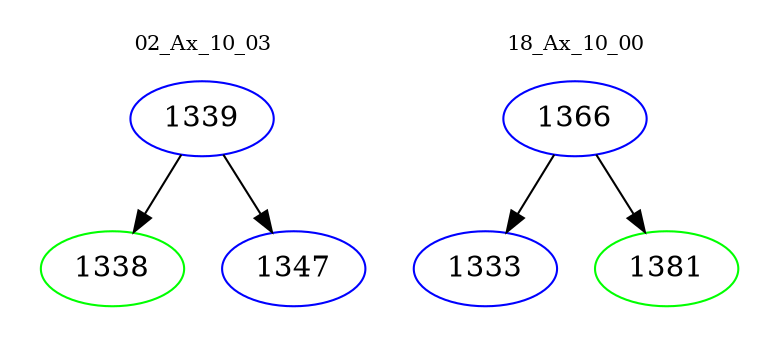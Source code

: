 digraph{
subgraph cluster_0 {
color = white
label = "02_Ax_10_03";
fontsize=10;
T0_1339 [label="1339", color="blue"]
T0_1339 -> T0_1338 [color="black"]
T0_1338 [label="1338", color="green"]
T0_1339 -> T0_1347 [color="black"]
T0_1347 [label="1347", color="blue"]
}
subgraph cluster_1 {
color = white
label = "18_Ax_10_00";
fontsize=10;
T1_1366 [label="1366", color="blue"]
T1_1366 -> T1_1333 [color="black"]
T1_1333 [label="1333", color="blue"]
T1_1366 -> T1_1381 [color="black"]
T1_1381 [label="1381", color="green"]
}
}
